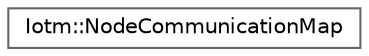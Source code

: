 digraph "Graphical Class Hierarchy"
{
 // INTERACTIVE_SVG=YES
 // LATEX_PDF_SIZE
  bgcolor="transparent";
  edge [fontname=Helvetica,fontsize=10,labelfontname=Helvetica,labelfontsize=10];
  node [fontname=Helvetica,fontsize=10,shape=box,height=0.2,width=0.4];
  rankdir="LR";
  Node0 [id="Node000000",label="Iotm::NodeCommunicationMap",height=0.2,width=0.4,color="grey40", fillcolor="white", style="filled",URL="$classIotm_1_1NodeCommunicationMap.html",tooltip=" "];
}
